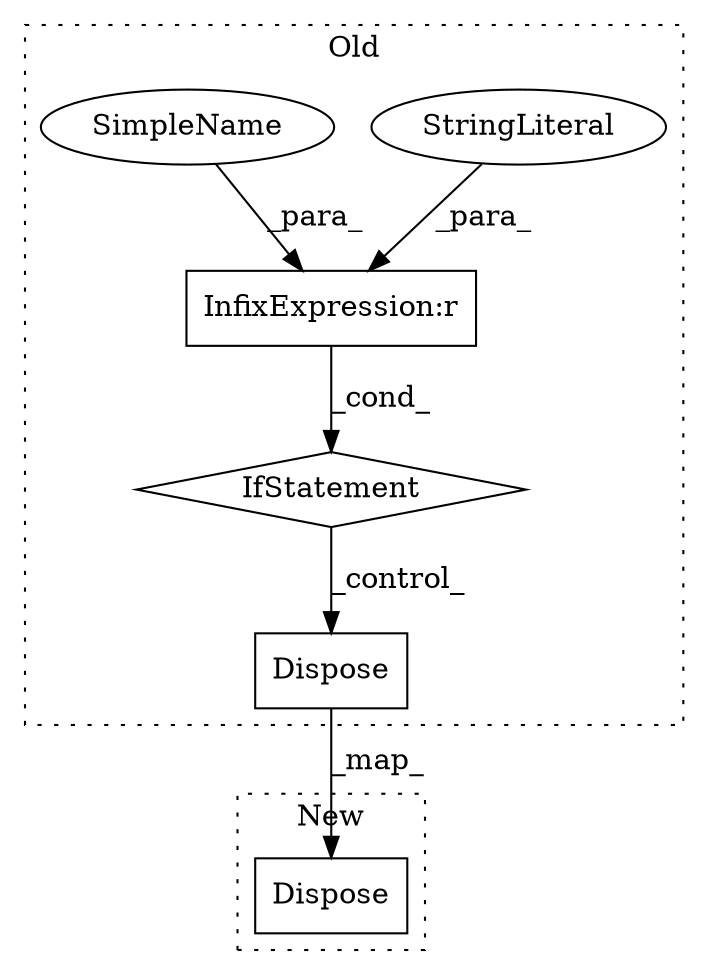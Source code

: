 digraph G {
subgraph cluster0 {
1 [label="Dispose" a="32" s="6305" l="9" shape="box"];
3 [label="InfixExpression:r" a="27" s="6286" l="4" shape="box"];
4 [label="IfStatement" a="25" s="6280,6294" l="3,7" shape="diamond"];
5 [label="StringLiteral" a="45" s="6290" l="4" shape="ellipse"];
6 [label="SimpleName" a="42" s="6283" l="3" shape="ellipse"];
label = "Old";
style="dotted";
}
subgraph cluster1 {
2 [label="Dispose" a="32" s="6448" l="9" shape="box"];
label = "New";
style="dotted";
}
1 -> 2 [label="_map_"];
3 -> 4 [label="_cond_"];
4 -> 1 [label="_control_"];
5 -> 3 [label="_para_"];
6 -> 3 [label="_para_"];
}